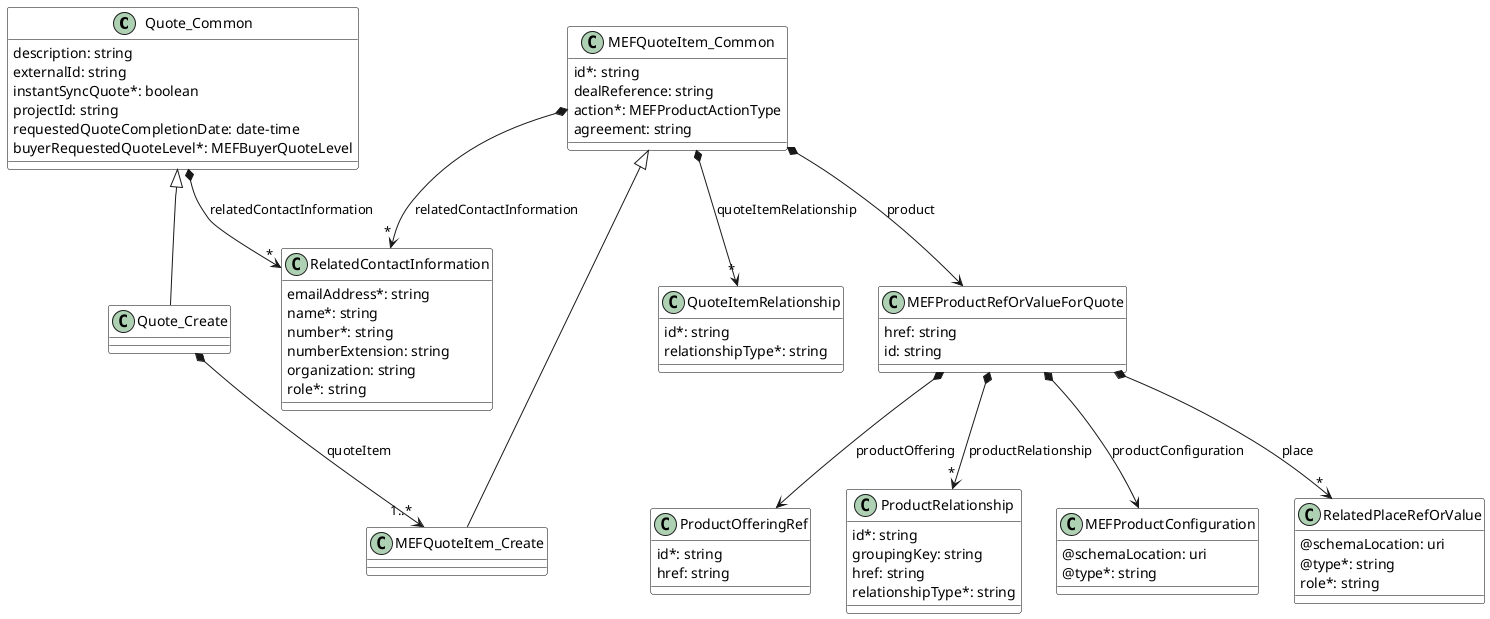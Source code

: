 @startuml
skinparam {
    ClassBackgroundColor White
    ClassBorderColor Black
}


class Quote_Common {

    description: string 
    externalId: string 
    instantSyncQuote*: boolean 
    projectId: string 
    requestedQuoteCompletionDate: date-time 
    buyerRequestedQuoteLevel*: MEFBuyerQuoteLevel 
}

Quote_Common *-->"*" RelatedContactInformation : relatedContactInformation



class MEFProductConfiguration {

    @schemaLocation: uri 
    @type*: string 
}



class MEFProductRefOrValueForQuote {

    href: string 
    id: string 
}

MEFProductRefOrValueForQuote *-->"*" RelatedPlaceRefOrValue : place
MEFProductRefOrValueForQuote *--> MEFProductConfiguration : productConfiguration
MEFProductRefOrValueForQuote *--> ProductOfferingRef : productOffering
MEFProductRefOrValueForQuote *-->"*" ProductRelationship : productRelationship


class MEFQuoteItem_Create {

}
MEFQuoteItem_Common <|-- MEFQuoteItem_Create



class MEFQuoteItem_Common {

    id*: string 
    dealReference: string 
    action*: MEFProductActionType 
    agreement: string 
}

MEFQuoteItem_Common *--> MEFProductRefOrValueForQuote : product
MEFQuoteItem_Common *-->"*" QuoteItemRelationship : quoteItemRelationship
MEFQuoteItem_Common *-->"*" RelatedContactInformation : relatedContactInformation

class ProductOfferingRef {

    id*: string 
    href: string 
}



class ProductRelationship {

    id*: string 
    groupingKey: string 
    href: string 
    relationshipType*: string 
}



' class Quote {

'     id*: string 
'     href: string 
'     effectiveQuoteCompletionDate: date-time 
'     expectedQuoteCompletionDate: date-time 
'     quoteDate: date-time 
'     quoteLevel: MEFSellerQuoteLevel 
'     state: MEFQuoteStateType 
' }
' Quote_Common <|-- Quote

' Quote *-->"1..*" QuoteItem : quoteItem


' class QuoteItem {

'     subjectToFeasibilityCheck: boolean 
'     state: MEFQuoteItemStateType 
' }
' MEFQuoteItem_Common <|-- QuoteItem


class QuoteItemRelationship {

    id*: string 
    relationshipType*: string 
}


class Quote_Create {

}
Quote_Common <|-- Quote_Create

Quote_Create *-->"1..*" MEFQuoteItem_Create : quoteItem


class RelatedContactInformation {

    emailAddress*: string 
    name*: string 
    number*: string 
    numberExtension: string 
    organization: string 
    role*: string 
}


class RelatedPlaceRefOrValue {

    @schemaLocation: uri 
    @type*: string 
    role*: string 
}


@enduml
